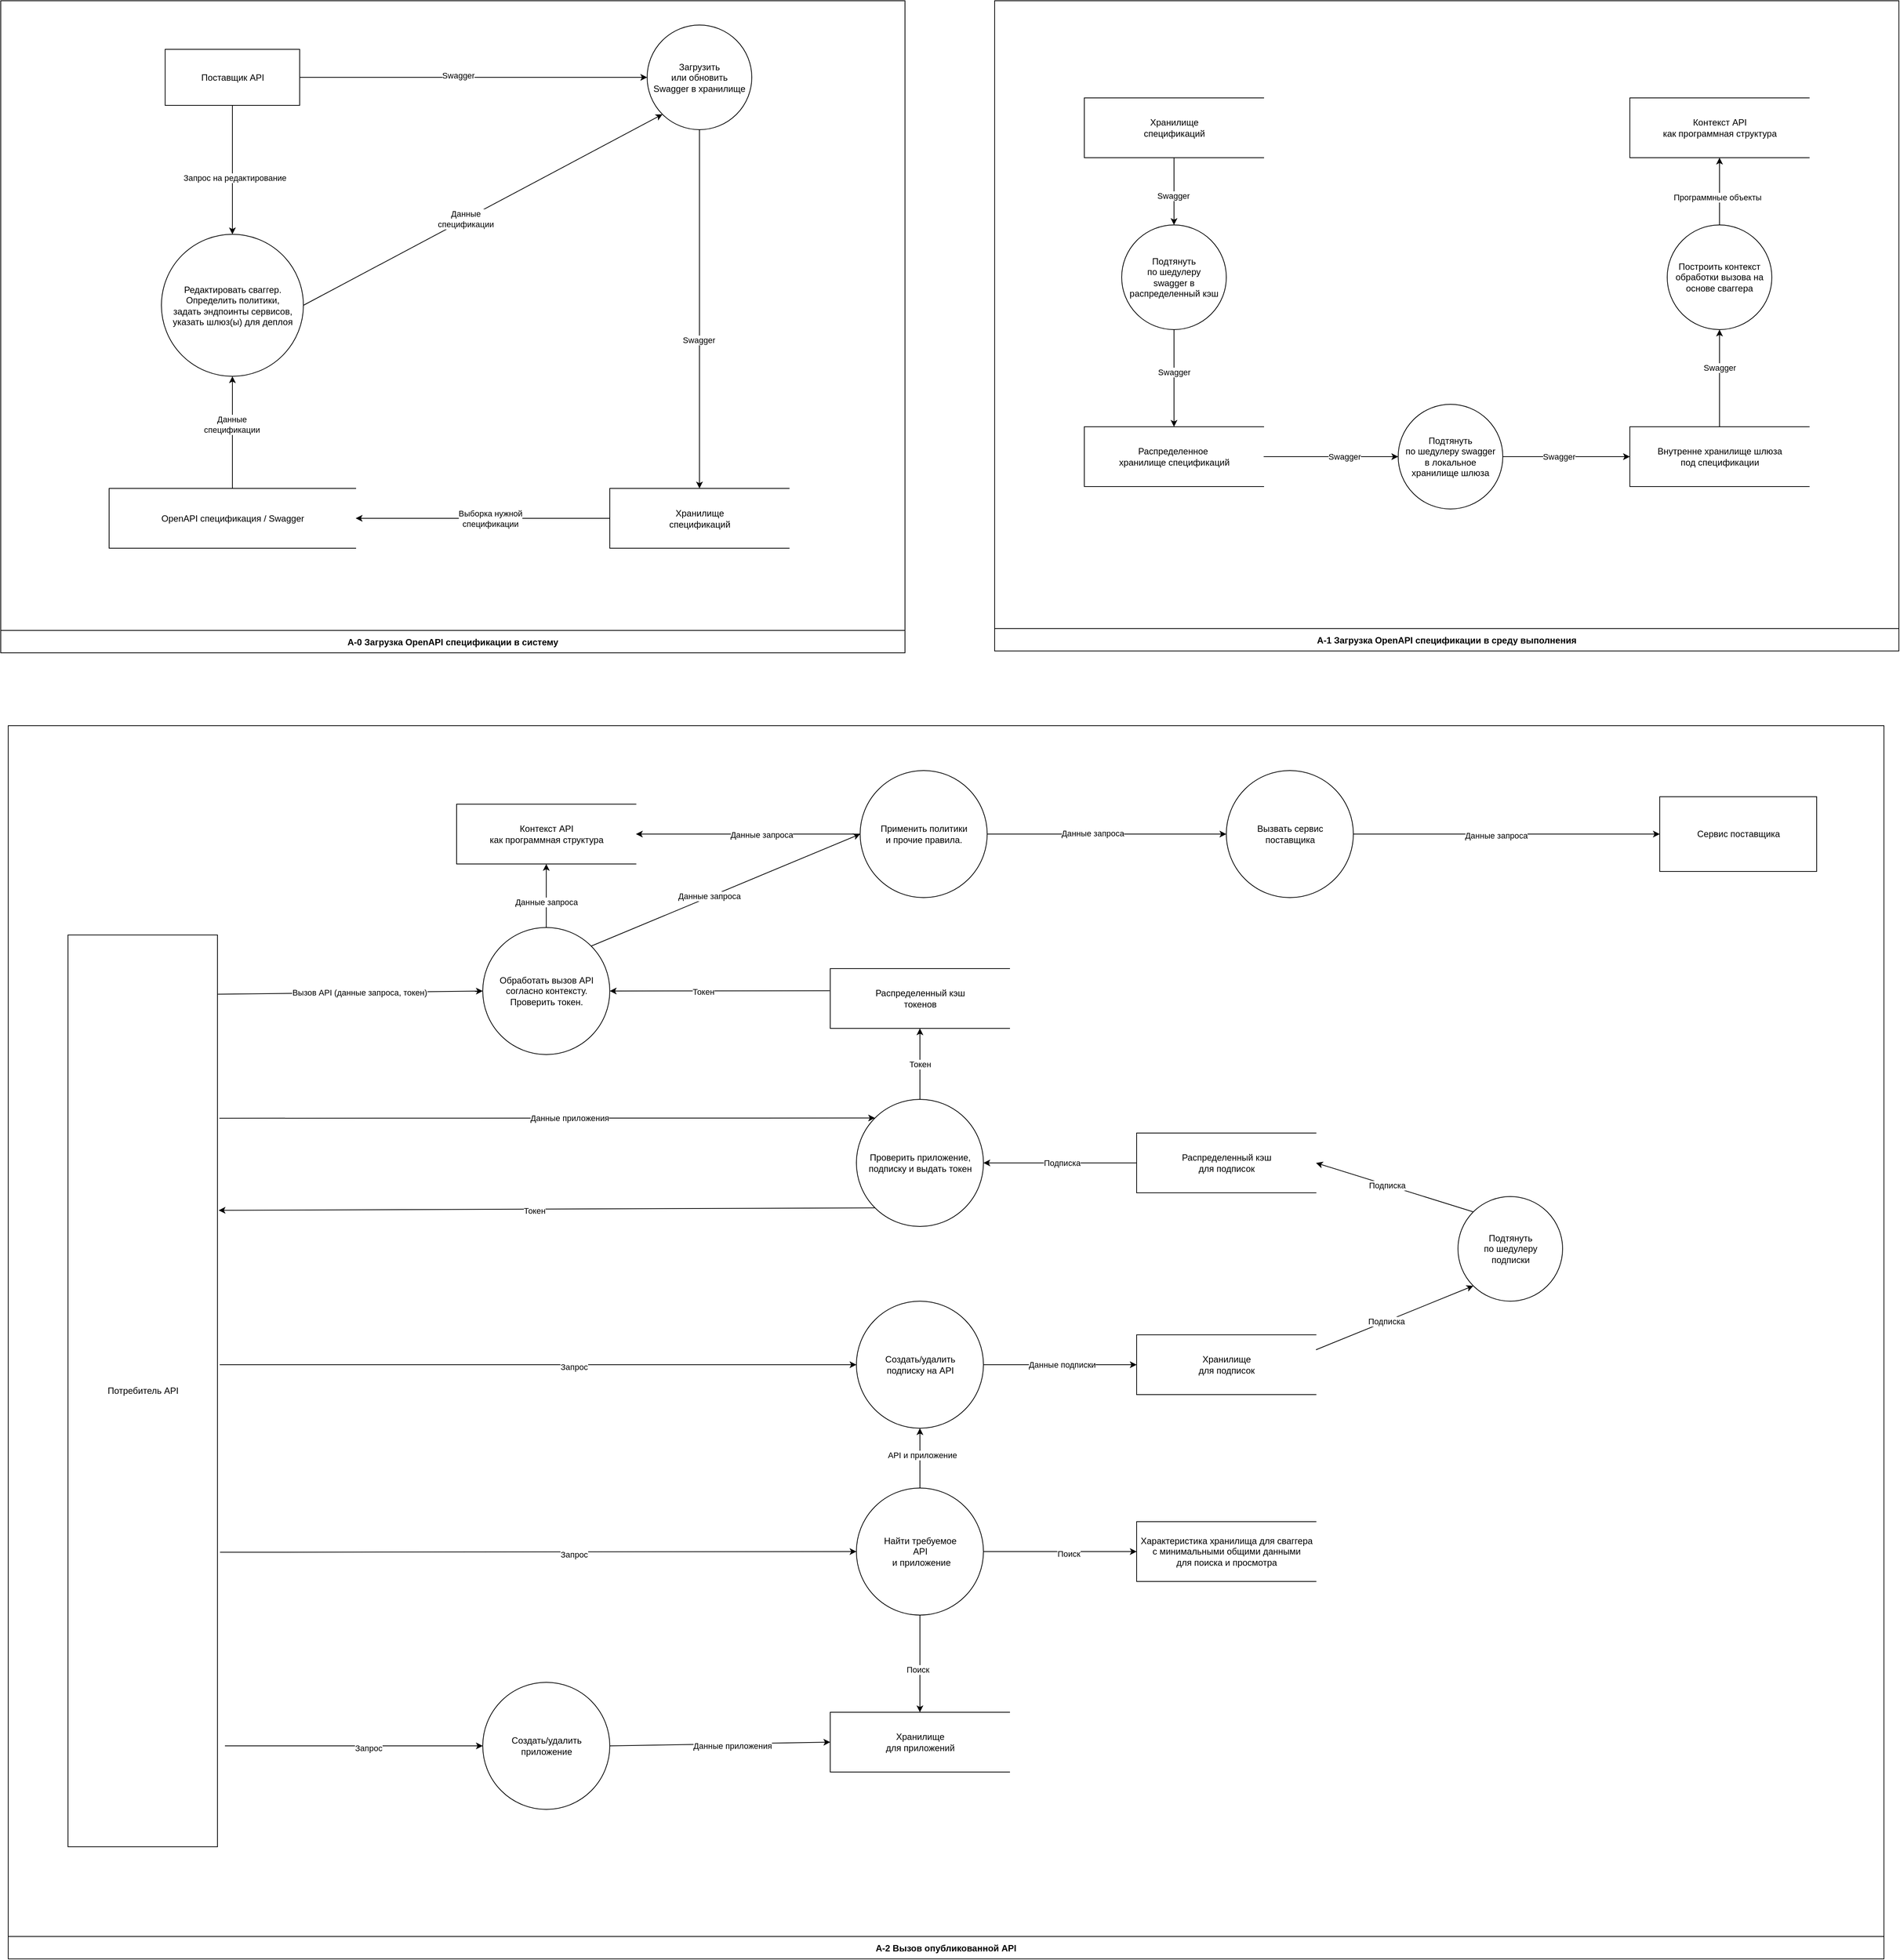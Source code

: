 <mxfile version="14.9.6" type="device"><diagram id="tjQJLWFOnwR3bQUe-4f0" name="Page-1"><mxGraphModel dx="3694" dy="2624" grid="1" gridSize="10" guides="1" tooltips="1" connect="1" arrows="1" fold="1" page="1" pageScale="1" pageWidth="850" pageHeight="1100" math="0" shadow="0"><root><mxCell id="0"/><mxCell id="1" parent="0"/><mxCell id="X3kB9o7a_lDCMmylOkLT-2" value="&lt;div&gt;Загрузить &lt;br&gt;&lt;/div&gt;&lt;div&gt;или обновить &lt;br&gt;&lt;/div&gt;&lt;div&gt;Swagger в хранилище&lt;/div&gt;" style="ellipse;whiteSpace=wrap;html=1;aspect=fixed;" parent="1" vertex="1"><mxGeometry x="95" y="-217.5" width="140" height="140" as="geometry"/></mxCell><mxCell id="X3kB9o7a_lDCMmylOkLT-3" value="Поставщик API" style="html=1;dashed=0;whitespace=wrap;" parent="1" vertex="1"><mxGeometry x="-550" y="-185" width="180" height="75" as="geometry"/></mxCell><mxCell id="X3kB9o7a_lDCMmylOkLT-4" value="&lt;div&gt;Хранилище&lt;/div&gt;&lt;div&gt;спецификаций&lt;br&gt;&lt;/div&gt;" style="html=1;dashed=0;whitespace=wrap;shape=partialRectangle;right=0;" parent="1" vertex="1"><mxGeometry x="45" y="402.5" width="240" height="80" as="geometry"/></mxCell><mxCell id="X3kB9o7a_lDCMmylOkLT-5" value="" style="endArrow=classic;html=1;exitX=1;exitY=0.5;exitDx=0;exitDy=0;entryX=0;entryY=0.5;entryDx=0;entryDy=0;" parent="1" source="X3kB9o7a_lDCMmylOkLT-3" target="X3kB9o7a_lDCMmylOkLT-2" edge="1"><mxGeometry width="50" height="50" relative="1" as="geometry"><mxPoint x="115" y="72.5" as="sourcePoint"/><mxPoint x="165" y="22.5" as="targetPoint"/></mxGeometry></mxCell><mxCell id="X3kB9o7a_lDCMmylOkLT-7" value="Swagger" style="edgeLabel;html=1;align=center;verticalAlign=middle;resizable=0;points=[];" parent="X3kB9o7a_lDCMmylOkLT-5" vertex="1" connectable="0"><mxGeometry x="-0.088" y="3" relative="1" as="geometry"><mxPoint as="offset"/></mxGeometry></mxCell><mxCell id="X3kB9o7a_lDCMmylOkLT-6" value="" style="endArrow=classic;html=1;exitX=0.5;exitY=1;exitDx=0;exitDy=0;entryX=0.5;entryY=0;entryDx=0;entryDy=0;" parent="1" source="X3kB9o7a_lDCMmylOkLT-2" target="X3kB9o7a_lDCMmylOkLT-4" edge="1"><mxGeometry width="50" height="50" relative="1" as="geometry"><mxPoint x="-215" y="137.5" as="sourcePoint"/><mxPoint x="105" y="152.5" as="targetPoint"/></mxGeometry></mxCell><mxCell id="X3kB9o7a_lDCMmylOkLT-8" value="Swagger" style="edgeLabel;html=1;align=center;verticalAlign=middle;resizable=0;points=[];" parent="1" vertex="1" connectable="0"><mxGeometry x="165" y="292.5" as="geometry"><mxPoint x="-1" y="-89" as="offset"/></mxGeometry></mxCell><mxCell id="X3kB9o7a_lDCMmylOkLT-23" value="&lt;div&gt;Редактировать сваггер.&lt;/div&gt;&lt;div&gt;Определить политики, &lt;br&gt;&lt;/div&gt;&lt;div&gt;задать эндпоинты сервисов,&lt;/div&gt;&lt;div&gt;указать шлюз(ы) для деплоя&lt;br&gt; &lt;/div&gt;" style="shape=ellipse;html=1;dashed=0;whitespace=wrap;aspect=fixed;perimeter=ellipsePerimeter;" parent="1" vertex="1"><mxGeometry x="-555" y="62.5" width="190" height="190" as="geometry"/></mxCell><mxCell id="X3kB9o7a_lDCMmylOkLT-25" value="OpenAPI спецификация / Swagger" style="html=1;dashed=0;whitespace=wrap;shape=partialRectangle;right=0;" parent="1" vertex="1"><mxGeometry x="-625" y="402.5" width="330" height="80" as="geometry"/></mxCell><mxCell id="X3kB9o7a_lDCMmylOkLT-28" value="" style="endArrow=classic;html=1;exitX=0;exitY=0.5;exitDx=0;exitDy=0;entryX=1;entryY=0.5;entryDx=0;entryDy=0;" parent="1" source="X3kB9o7a_lDCMmylOkLT-4" target="X3kB9o7a_lDCMmylOkLT-25" edge="1"><mxGeometry width="50" height="50" relative="1" as="geometry"><mxPoint x="-165" y="292.5" as="sourcePoint"/><mxPoint x="-115" y="242.5" as="targetPoint"/></mxGeometry></mxCell><mxCell id="X3kB9o7a_lDCMmylOkLT-37" value="Выборка нужной&lt;br&gt;спецификации" style="edgeLabel;html=1;align=center;verticalAlign=middle;resizable=0;points=[];" parent="X3kB9o7a_lDCMmylOkLT-28" vertex="1" connectable="0"><mxGeometry x="-0.059" relative="1" as="geometry"><mxPoint as="offset"/></mxGeometry></mxCell><mxCell id="X3kB9o7a_lDCMmylOkLT-30" value="" style="endArrow=classic;html=1;exitX=0.5;exitY=0;exitDx=0;exitDy=0;entryX=0.5;entryY=1;entryDx=0;entryDy=0;" parent="1" source="X3kB9o7a_lDCMmylOkLT-25" target="X3kB9o7a_lDCMmylOkLT-23" edge="1"><mxGeometry width="50" height="50" relative="1" as="geometry"><mxPoint x="-377.5" y="432.5" as="sourcePoint"/><mxPoint x="-460" y="262.5" as="targetPoint"/></mxGeometry></mxCell><mxCell id="X3kB9o7a_lDCMmylOkLT-38" value="Данные&lt;br&gt;спецификации" style="edgeLabel;html=1;align=center;verticalAlign=middle;resizable=0;points=[];" parent="X3kB9o7a_lDCMmylOkLT-30" vertex="1" connectable="0"><mxGeometry x="0.147" y="1" relative="1" as="geometry"><mxPoint as="offset"/></mxGeometry></mxCell><mxCell id="X3kB9o7a_lDCMmylOkLT-34" value="" style="endArrow=classic;html=1;exitX=1;exitY=0.5;exitDx=0;exitDy=0;entryX=0;entryY=1;entryDx=0;entryDy=0;" parent="1" source="X3kB9o7a_lDCMmylOkLT-23" target="X3kB9o7a_lDCMmylOkLT-2" edge="1"><mxGeometry width="50" height="50" relative="1" as="geometry"><mxPoint x="-454.998" y="127.038" as="sourcePoint"/><mxPoint x="116" y="11.5" as="targetPoint"/></mxGeometry></mxCell><mxCell id="X3kB9o7a_lDCMmylOkLT-39" value="Данные&lt;br&gt;спецификации" style="edgeLabel;html=1;align=center;verticalAlign=middle;resizable=0;points=[];" parent="X3kB9o7a_lDCMmylOkLT-34" vertex="1" connectable="0"><mxGeometry x="-0.097" relative="1" as="geometry"><mxPoint as="offset"/></mxGeometry></mxCell><mxCell id="X3kB9o7a_lDCMmylOkLT-36" value="" style="endArrow=classic;html=1;exitX=0.5;exitY=1;exitDx=0;exitDy=0;entryX=0.5;entryY=0;entryDx=0;entryDy=0;" parent="1" source="X3kB9o7a_lDCMmylOkLT-3" target="X3kB9o7a_lDCMmylOkLT-23" edge="1"><mxGeometry width="50" height="50" relative="1" as="geometry"><mxPoint x="-105" y="92.5" as="sourcePoint"/><mxPoint x="-535" y="12.5" as="targetPoint"/></mxGeometry></mxCell><mxCell id="X3kB9o7a_lDCMmylOkLT-40" value="Запрос на редактирование" style="edgeLabel;html=1;align=center;verticalAlign=middle;resizable=0;points=[];" parent="X3kB9o7a_lDCMmylOkLT-36" vertex="1" connectable="0"><mxGeometry x="0.124" y="3" relative="1" as="geometry"><mxPoint as="offset"/></mxGeometry></mxCell><mxCell id="xsQGd5Oz4JYVDIqzzUnl-1" value="A-0 Загрузка OpenAPI спецификации в систему" style="swimlane;startSize=30;direction=west;" vertex="1" parent="1"><mxGeometry x="-770" y="-250" width="1210" height="872.5" as="geometry"/></mxCell><mxCell id="xsQGd5Oz4JYVDIqzzUnl-5" value="A-1 Загрузка OpenAPI спецификации в среду выполнения" style="swimlane;startSize=30;direction=west;" vertex="1" parent="1"><mxGeometry x="560" y="-250" width="1210" height="870" as="geometry"/></mxCell><mxCell id="xsQGd5Oz4JYVDIqzzUnl-6" value="&lt;div&gt;&lt;div&gt;Хранилище&lt;/div&gt;&lt;div&gt;спецификаций&lt;/div&gt;&lt;/div&gt;" style="html=1;dashed=0;whitespace=wrap;shape=partialRectangle;right=0;" vertex="1" parent="xsQGd5Oz4JYVDIqzzUnl-5"><mxGeometry x="120" y="130" width="240" height="80" as="geometry"/></mxCell><mxCell id="X3kB9o7a_lDCMmylOkLT-11" value="&lt;div&gt;Подтянуть&lt;/div&gt;&lt;div&gt;по шедулеру&lt;/div&gt;&lt;div&gt;swagger в распределенный кэш&lt;br&gt;&lt;/div&gt;" style="ellipse;whiteSpace=wrap;html=1;aspect=fixed;" parent="xsQGd5Oz4JYVDIqzzUnl-5" vertex="1"><mxGeometry x="170" y="300" width="140" height="140" as="geometry"/></mxCell><mxCell id="X3kB9o7a_lDCMmylOkLT-12" value="&lt;div&gt;Распределенное&amp;nbsp;&lt;/div&gt;&lt;div&gt;хранилище спецификаций&lt;/div&gt;" style="html=1;dashed=0;whitespace=wrap;shape=partialRectangle;right=0;" parent="xsQGd5Oz4JYVDIqzzUnl-5" vertex="1"><mxGeometry x="120" y="570" width="240" height="80" as="geometry"/></mxCell><mxCell id="X3kB9o7a_lDCMmylOkLT-13" value="&lt;div&gt;Подтянуть &lt;br&gt;&lt;/div&gt;&lt;div&gt;по шедулеру swagger &lt;/div&gt;&lt;div&gt;в локальное &lt;br&gt;&lt;/div&gt;&lt;div&gt;хранилище шлюза&lt;br&gt;&lt;/div&gt;" style="ellipse;whiteSpace=wrap;html=1;aspect=fixed;" parent="xsQGd5Oz4JYVDIqzzUnl-5" vertex="1"><mxGeometry x="540" y="540" width="140" height="140" as="geometry"/></mxCell><mxCell id="X3kB9o7a_lDCMmylOkLT-14" value="" style="endArrow=classic;html=1;entryX=0.5;entryY=0;entryDx=0;entryDy=0;exitX=0.5;exitY=1;exitDx=0;exitDy=0;" parent="xsQGd5Oz4JYVDIqzzUnl-5" source="xsQGd5Oz4JYVDIqzzUnl-6" target="X3kB9o7a_lDCMmylOkLT-11" edge="1"><mxGeometry width="50" height="50" relative="1" as="geometry"><mxPoint x="240" y="220" as="sourcePoint"/><mxPoint x="250" y="380" as="targetPoint"/></mxGeometry></mxCell><mxCell id="X3kB9o7a_lDCMmylOkLT-19" value="Swagger" style="edgeLabel;html=1;align=center;verticalAlign=middle;resizable=0;points=[];" parent="X3kB9o7a_lDCMmylOkLT-14" vertex="1" connectable="0"><mxGeometry x="0.128" y="-1" relative="1" as="geometry"><mxPoint as="offset"/></mxGeometry></mxCell><mxCell id="X3kB9o7a_lDCMmylOkLT-15" value="" style="endArrow=classic;html=1;exitX=0.5;exitY=1;exitDx=0;exitDy=0;entryX=0.5;entryY=0;entryDx=0;entryDy=0;" parent="xsQGd5Oz4JYVDIqzzUnl-5" source="X3kB9o7a_lDCMmylOkLT-11" target="X3kB9o7a_lDCMmylOkLT-12" edge="1"><mxGeometry width="50" height="50" relative="1" as="geometry"><mxPoint x="238.82" y="470.0" as="sourcePoint"/><mxPoint x="238.82" y="600" as="targetPoint"/></mxGeometry></mxCell><mxCell id="X3kB9o7a_lDCMmylOkLT-20" value="Swagger" style="edgeLabel;html=1;align=center;verticalAlign=middle;resizable=0;points=[];" parent="X3kB9o7a_lDCMmylOkLT-15" vertex="1" connectable="0"><mxGeometry x="-0.132" relative="1" as="geometry"><mxPoint as="offset"/></mxGeometry></mxCell><mxCell id="X3kB9o7a_lDCMmylOkLT-16" value="&lt;div&gt;Внутренне хранилище шлюза&lt;/div&gt;&lt;div&gt;под спецификации&lt;/div&gt;" style="html=1;dashed=0;whitespace=wrap;shape=partialRectangle;right=0;" parent="xsQGd5Oz4JYVDIqzzUnl-5" vertex="1"><mxGeometry x="850" y="570" width="240" height="80" as="geometry"/></mxCell><mxCell id="X3kB9o7a_lDCMmylOkLT-17" value="" style="endArrow=classic;html=1;exitX=1;exitY=0.5;exitDx=0;exitDy=0;entryX=0;entryY=0.5;entryDx=0;entryDy=0;" parent="xsQGd5Oz4JYVDIqzzUnl-5" source="X3kB9o7a_lDCMmylOkLT-12" target="X3kB9o7a_lDCMmylOkLT-13" edge="1"><mxGeometry width="50" height="50" relative="1" as="geometry"><mxPoint x="238.82" y="660" as="sourcePoint"/><mxPoint x="260" y="750" as="targetPoint"/></mxGeometry></mxCell><mxCell id="X3kB9o7a_lDCMmylOkLT-21" value="Swagger" style="edgeLabel;html=1;align=center;verticalAlign=middle;resizable=0;points=[];" parent="X3kB9o7a_lDCMmylOkLT-17" vertex="1" connectable="0"><mxGeometry x="0.202" relative="1" as="geometry"><mxPoint as="offset"/></mxGeometry></mxCell><mxCell id="X3kB9o7a_lDCMmylOkLT-18" value="" style="endArrow=classic;html=1;exitX=1;exitY=0.5;exitDx=0;exitDy=0;entryX=0;entryY=0.5;entryDx=0;entryDy=0;" parent="xsQGd5Oz4JYVDIqzzUnl-5" source="X3kB9o7a_lDCMmylOkLT-13" target="X3kB9o7a_lDCMmylOkLT-16" edge="1"><mxGeometry width="50" height="50" relative="1" as="geometry"><mxPoint x="290" y="940" as="sourcePoint"/><mxPoint x="600" y="650" as="targetPoint"/></mxGeometry></mxCell><mxCell id="X3kB9o7a_lDCMmylOkLT-22" value="Swagger" style="edgeLabel;html=1;align=center;verticalAlign=middle;resizable=0;points=[];" parent="X3kB9o7a_lDCMmylOkLT-18" vertex="1" connectable="0"><mxGeometry x="-0.215" y="2" relative="1" as="geometry"><mxPoint x="8" y="2" as="offset"/></mxGeometry></mxCell><mxCell id="X3kB9o7a_lDCMmylOkLT-47" value="&lt;div&gt;Контекст API &lt;br&gt;&lt;/div&gt;&lt;div&gt;как программная структура&lt;/div&gt;" style="html=1;dashed=0;whitespace=wrap;shape=partialRectangle;right=0;" parent="xsQGd5Oz4JYVDIqzzUnl-5" vertex="1"><mxGeometry x="850" y="130" width="240" height="80" as="geometry"/></mxCell><mxCell id="X3kB9o7a_lDCMmylOkLT-46" value="Построить контекст обработки вызова на основе сваггера" style="ellipse;whiteSpace=wrap;html=1;aspect=fixed;" parent="xsQGd5Oz4JYVDIqzzUnl-5" vertex="1"><mxGeometry x="900" y="300" width="140" height="140" as="geometry"/></mxCell><mxCell id="X3kB9o7a_lDCMmylOkLT-50" value="" style="endArrow=classic;html=1;entryX=0.5;entryY=1;entryDx=0;entryDy=0;exitX=0.5;exitY=0;exitDx=0;exitDy=0;" parent="xsQGd5Oz4JYVDIqzzUnl-5" source="X3kB9o7a_lDCMmylOkLT-46" target="X3kB9o7a_lDCMmylOkLT-47" edge="1"><mxGeometry width="50" height="50" relative="1" as="geometry"><mxPoint x="290" y="1330" as="sourcePoint"/><mxPoint x="340" y="1280" as="targetPoint"/></mxGeometry></mxCell><mxCell id="X3kB9o7a_lDCMmylOkLT-52" value="Программные объекты" style="edgeLabel;html=1;align=center;verticalAlign=middle;resizable=0;points=[];" parent="X3kB9o7a_lDCMmylOkLT-50" vertex="1" connectable="0"><mxGeometry x="-0.178" y="3" relative="1" as="geometry"><mxPoint as="offset"/></mxGeometry></mxCell><mxCell id="X3kB9o7a_lDCMmylOkLT-49" value="" style="endArrow=classic;html=1;exitX=0.5;exitY=0;exitDx=0;exitDy=0;entryX=0.5;entryY=1;entryDx=0;entryDy=0;" parent="xsQGd5Oz4JYVDIqzzUnl-5" source="X3kB9o7a_lDCMmylOkLT-16" edge="1" target="X3kB9o7a_lDCMmylOkLT-46"><mxGeometry width="50" height="50" relative="1" as="geometry"><mxPoint x="700" y="1410" as="sourcePoint"/><mxPoint x="240" y="1110" as="targetPoint"/></mxGeometry></mxCell><mxCell id="X3kB9o7a_lDCMmylOkLT-51" value="Swagger" style="edgeLabel;html=1;align=center;verticalAlign=middle;resizable=0;points=[];" parent="X3kB9o7a_lDCMmylOkLT-49" vertex="1" connectable="0"><mxGeometry x="0.224" relative="1" as="geometry"><mxPoint as="offset"/></mxGeometry></mxCell><mxCell id="xsQGd5Oz4JYVDIqzzUnl-8" value="A-2 Вызов опубликованной API" style="swimlane;startSize=30;direction=west;" vertex="1" parent="1"><mxGeometry x="-760" y="720" width="2510" height="1650" as="geometry"/></mxCell><mxCell id="X3kB9o7a_lDCMmylOkLT-9" value="Потребитель API" style="html=1;dashed=0;whitespace=wrap;" parent="xsQGd5Oz4JYVDIqzzUnl-8" vertex="1"><mxGeometry x="80" y="280" width="200" height="1220" as="geometry"/></mxCell><mxCell id="X3kB9o7a_lDCMmylOkLT-41" value="&lt;div&gt;Обработать вызов API&lt;/div&gt;согласно контексту.&lt;div&gt;Проверить токен.&lt;/div&gt;" style="shape=ellipse;html=1;dashed=0;whitespace=wrap;aspect=fixed;perimeter=ellipsePerimeter;" parent="xsQGd5Oz4JYVDIqzzUnl-8" vertex="1"><mxGeometry x="635" y="270" width="170" height="170" as="geometry"/></mxCell><mxCell id="X3kB9o7a_lDCMmylOkLT-42" value="" style="endArrow=classic;html=1;exitX=1.003;exitY=0.065;exitDx=0;exitDy=0;entryX=0;entryY=0.5;entryDx=0;entryDy=0;exitPerimeter=0;" parent="xsQGd5Oz4JYVDIqzzUnl-8" source="X3kB9o7a_lDCMmylOkLT-9" target="X3kB9o7a_lDCMmylOkLT-41" edge="1"><mxGeometry width="50" height="50" relative="1" as="geometry"><mxPoint x="550" y="300" as="sourcePoint"/><mxPoint x="600" y="250" as="targetPoint"/></mxGeometry></mxCell><mxCell id="X3kB9o7a_lDCMmylOkLT-44" value="Вызов API (данные запроса, токен)" style="edgeLabel;html=1;align=center;verticalAlign=middle;resizable=0;points=[];" parent="X3kB9o7a_lDCMmylOkLT-42" vertex="1" connectable="0"><mxGeometry x="0.068" y="4" relative="1" as="geometry"><mxPoint y="4" as="offset"/></mxGeometry></mxCell><mxCell id="X3kB9o7a_lDCMmylOkLT-43" value="" style="endArrow=classic;html=1;exitX=0.5;exitY=0;exitDx=0;exitDy=0;entryX=0.5;entryY=1;entryDx=0;entryDy=0;" parent="xsQGd5Oz4JYVDIqzzUnl-8" source="X3kB9o7a_lDCMmylOkLT-41" target="xsQGd5Oz4JYVDIqzzUnl-7" edge="1"><mxGeometry width="50" height="50" relative="1" as="geometry"><mxPoint x="570.0" y="100" as="sourcePoint"/><mxPoint x="720" y="160" as="targetPoint"/></mxGeometry></mxCell><mxCell id="X3kB9o7a_lDCMmylOkLT-53" value="Данные запроса" style="edgeLabel;html=1;align=center;verticalAlign=middle;resizable=0;points=[];" parent="X3kB9o7a_lDCMmylOkLT-43" vertex="1" connectable="0"><mxGeometry x="-0.2" relative="1" as="geometry"><mxPoint as="offset"/></mxGeometry></mxCell><mxCell id="X3kB9o7a_lDCMmylOkLT-54" value="&lt;div&gt;Создать/удалить&lt;/div&gt;&lt;div&gt;подписку на API&lt;br&gt;&lt;/div&gt;" style="shape=ellipse;html=1;dashed=0;whitespace=wrap;aspect=fixed;perimeter=ellipsePerimeter;" parent="xsQGd5Oz4JYVDIqzzUnl-8" vertex="1"><mxGeometry x="1135" y="770" width="170" height="170" as="geometry"/></mxCell><mxCell id="X3kB9o7a_lDCMmylOkLT-57" value="" style="endArrow=classic;html=1;entryX=0;entryY=0.5;entryDx=0;entryDy=0;" parent="xsQGd5Oz4JYVDIqzzUnl-8" target="X3kB9o7a_lDCMmylOkLT-54" edge="1"><mxGeometry width="50" height="50" relative="1" as="geometry"><mxPoint x="283" y="855" as="sourcePoint"/><mxPoint x="1190" y="450" as="targetPoint"/></mxGeometry></mxCell><mxCell id="X3kB9o7a_lDCMmylOkLT-58" value="Запрос" style="edgeLabel;html=1;align=center;verticalAlign=middle;resizable=0;points=[];" parent="X3kB9o7a_lDCMmylOkLT-57" vertex="1" connectable="0"><mxGeometry x="0.112" y="-3" relative="1" as="geometry"><mxPoint as="offset"/></mxGeometry></mxCell><mxCell id="X3kB9o7a_lDCMmylOkLT-60" value="&lt;div&gt;Хранилище&lt;/div&gt;&lt;div&gt;для подписок&lt;br&gt;&lt;/div&gt;" style="html=1;dashed=0;whitespace=wrap;shape=partialRectangle;right=0;" parent="xsQGd5Oz4JYVDIqzzUnl-8" vertex="1"><mxGeometry x="1510" y="815" width="240" height="80" as="geometry"/></mxCell><mxCell id="X3kB9o7a_lDCMmylOkLT-61" value="&lt;div&gt;Хранилище&lt;/div&gt;&lt;div&gt;для приложений&lt;br&gt;&lt;/div&gt;" style="html=1;dashed=0;whitespace=wrap;shape=partialRectangle;right=0;" parent="xsQGd5Oz4JYVDIqzzUnl-8" vertex="1"><mxGeometry x="1100" y="1320" width="240" height="80" as="geometry"/></mxCell><mxCell id="X3kB9o7a_lDCMmylOkLT-62" value="&lt;div&gt;Создать/удалить&lt;/div&gt;&lt;div&gt;приложение&lt;br&gt;&lt;/div&gt;" style="shape=ellipse;html=1;dashed=0;whitespace=wrap;aspect=fixed;perimeter=ellipsePerimeter;" parent="xsQGd5Oz4JYVDIqzzUnl-8" vertex="1"><mxGeometry x="635" y="1280" width="170" height="170" as="geometry"/></mxCell><mxCell id="X3kB9o7a_lDCMmylOkLT-63" value="" style="endArrow=classic;html=1;entryX=0;entryY=0.5;entryDx=0;entryDy=0;" parent="xsQGd5Oz4JYVDIqzzUnl-8" target="X3kB9o7a_lDCMmylOkLT-62" edge="1"><mxGeometry width="50" height="50" relative="1" as="geometry"><mxPoint x="290" y="1365" as="sourcePoint"/><mxPoint x="620.0" y="1350" as="targetPoint"/></mxGeometry></mxCell><mxCell id="X3kB9o7a_lDCMmylOkLT-64" value="Запрос" style="edgeLabel;html=1;align=center;verticalAlign=middle;resizable=0;points=[];" parent="X3kB9o7a_lDCMmylOkLT-63" vertex="1" connectable="0"><mxGeometry x="0.112" y="-3" relative="1" as="geometry"><mxPoint as="offset"/></mxGeometry></mxCell><mxCell id="X3kB9o7a_lDCMmylOkLT-65" value="&lt;div&gt;Проверить приложение,&lt;/div&gt;&lt;div&gt;подписку и выдать токен&lt;br&gt;&lt;/div&gt;" style="shape=ellipse;html=1;dashed=0;whitespace=wrap;aspect=fixed;perimeter=ellipsePerimeter;" parent="xsQGd5Oz4JYVDIqzzUnl-8" vertex="1"><mxGeometry x="1135" y="500" width="170" height="170" as="geometry"/></mxCell><mxCell id="X3kB9o7a_lDCMmylOkLT-68" value="" style="endArrow=classic;html=1;exitX=1.013;exitY=0.201;exitDx=0;exitDy=0;exitPerimeter=0;entryX=0;entryY=0;entryDx=0;entryDy=0;" parent="xsQGd5Oz4JYVDIqzzUnl-8" source="X3kB9o7a_lDCMmylOkLT-9" target="X3kB9o7a_lDCMmylOkLT-65" edge="1"><mxGeometry width="50" height="50" relative="1" as="geometry"><mxPoint x="280" y="585.2" as="sourcePoint"/><mxPoint x="620" y="600" as="targetPoint"/></mxGeometry></mxCell><mxCell id="X3kB9o7a_lDCMmylOkLT-69" value="Данные приложения" style="edgeLabel;html=1;align=center;verticalAlign=middle;resizable=0;points=[];" parent="X3kB9o7a_lDCMmylOkLT-68" vertex="1" connectable="0"><mxGeometry x="0.068" y="4" relative="1" as="geometry"><mxPoint y="4" as="offset"/></mxGeometry></mxCell><mxCell id="X3kB9o7a_lDCMmylOkLT-71" value="&lt;div&gt;Найти требуемое&lt;/div&gt;&lt;div&gt;API&lt;br&gt;&lt;/div&gt;&amp;nbsp;и приложение" style="shape=ellipse;html=1;dashed=0;whitespace=wrap;aspect=fixed;perimeter=ellipsePerimeter;" parent="xsQGd5Oz4JYVDIqzzUnl-8" vertex="1"><mxGeometry x="1135" y="1020" width="170" height="170" as="geometry"/></mxCell><mxCell id="X3kB9o7a_lDCMmylOkLT-72" value="" style="endArrow=classic;html=1;entryX=0;entryY=0.5;entryDx=0;entryDy=0;exitX=1.017;exitY=0.481;exitDx=0;exitDy=0;exitPerimeter=0;" parent="xsQGd5Oz4JYVDIqzzUnl-8" target="X3kB9o7a_lDCMmylOkLT-71" edge="1"><mxGeometry width="50" height="50" relative="1" as="geometry"><mxPoint x="283.4" y="1105.91" as="sourcePoint"/><mxPoint x="635" y="1104.09" as="targetPoint"/></mxGeometry></mxCell><mxCell id="X3kB9o7a_lDCMmylOkLT-73" value="Запрос" style="edgeLabel;html=1;align=center;verticalAlign=middle;resizable=0;points=[];" parent="X3kB9o7a_lDCMmylOkLT-72" vertex="1" connectable="0"><mxGeometry x="0.112" y="-3" relative="1" as="geometry"><mxPoint as="offset"/></mxGeometry></mxCell><mxCell id="X3kB9o7a_lDCMmylOkLT-74" value="&lt;div&gt;Характеристика хранилища для сваггера&lt;/div&gt;&lt;div&gt;с минимальными общими данными&lt;/div&gt;&lt;div&gt;для поиска и просмотра&lt;br&gt;&lt;/div&gt;" style="html=1;dashed=0;whitespace=wrap;shape=partialRectangle;right=0;" parent="xsQGd5Oz4JYVDIqzzUnl-8" vertex="1"><mxGeometry x="1510" y="1065" width="240" height="80" as="geometry"/></mxCell><mxCell id="X3kB9o7a_lDCMmylOkLT-75" value="&lt;div&gt;Распределенный кэш &lt;br&gt;&lt;/div&gt;&lt;div&gt;токенов&lt;br&gt;&lt;/div&gt;" style="html=1;dashed=0;whitespace=wrap;shape=partialRectangle;right=0;" parent="xsQGd5Oz4JYVDIqzzUnl-8" vertex="1"><mxGeometry x="1100" y="325" width="240" height="80" as="geometry"/></mxCell><mxCell id="X3kB9o7a_lDCMmylOkLT-76" value="" style="endArrow=classic;html=1;entryX=0;entryY=0.5;entryDx=0;entryDy=0;exitX=1;exitY=0.5;exitDx=0;exitDy=0;" parent="xsQGd5Oz4JYVDIqzzUnl-8" source="X3kB9o7a_lDCMmylOkLT-62" target="X3kB9o7a_lDCMmylOkLT-61" edge="1"><mxGeometry width="50" height="50" relative="1" as="geometry"><mxPoint x="630" y="1450" as="sourcePoint"/><mxPoint x="975" y="1450" as="targetPoint"/></mxGeometry></mxCell><mxCell id="X3kB9o7a_lDCMmylOkLT-77" value="Данные приложения" style="edgeLabel;html=1;align=center;verticalAlign=middle;resizable=0;points=[];" parent="X3kB9o7a_lDCMmylOkLT-76" vertex="1" connectable="0"><mxGeometry x="0.112" y="-3" relative="1" as="geometry"><mxPoint as="offset"/></mxGeometry></mxCell><mxCell id="X3kB9o7a_lDCMmylOkLT-79" value="" style="endArrow=classic;html=1;entryX=0;entryY=0.5;entryDx=0;entryDy=0;exitX=1;exitY=0.5;exitDx=0;exitDy=0;" parent="xsQGd5Oz4JYVDIqzzUnl-8" source="X3kB9o7a_lDCMmylOkLT-71" target="X3kB9o7a_lDCMmylOkLT-74" edge="1"><mxGeometry width="50" height="50" relative="1" as="geometry"><mxPoint x="805.0" y="1115" as="sourcePoint"/><mxPoint x="1100" y="1110" as="targetPoint"/></mxGeometry></mxCell><mxCell id="X3kB9o7a_lDCMmylOkLT-80" value="Поиск" style="edgeLabel;html=1;align=center;verticalAlign=middle;resizable=0;points=[];" parent="X3kB9o7a_lDCMmylOkLT-79" vertex="1" connectable="0"><mxGeometry x="0.112" y="-3" relative="1" as="geometry"><mxPoint as="offset"/></mxGeometry></mxCell><mxCell id="X3kB9o7a_lDCMmylOkLT-81" value="" style="endArrow=classic;html=1;entryX=0;entryY=0.5;entryDx=0;entryDy=0;exitX=1;exitY=0.5;exitDx=0;exitDy=0;" parent="xsQGd5Oz4JYVDIqzzUnl-8" source="X3kB9o7a_lDCMmylOkLT-54" target="X3kB9o7a_lDCMmylOkLT-60" edge="1"><mxGeometry width="50" height="50" relative="1" as="geometry"><mxPoint x="1533.4" y="881.82" as="sourcePoint"/><mxPoint x="1885.0" y="880" as="targetPoint"/></mxGeometry></mxCell><mxCell id="X3kB9o7a_lDCMmylOkLT-82" value="Данные подписки" style="edgeLabel;html=1;align=center;verticalAlign=middle;resizable=0;points=[];" parent="X3kB9o7a_lDCMmylOkLT-81" vertex="1" connectable="0"><mxGeometry x="0.112" y="-3" relative="1" as="geometry"><mxPoint x="-9" y="-3" as="offset"/></mxGeometry></mxCell><mxCell id="X3kB9o7a_lDCMmylOkLT-83" value="" style="endArrow=classic;html=1;entryX=0.5;entryY=1;entryDx=0;entryDy=0;exitX=0.5;exitY=0;exitDx=0;exitDy=0;" parent="xsQGd5Oz4JYVDIqzzUnl-8" source="X3kB9o7a_lDCMmylOkLT-71" target="X3kB9o7a_lDCMmylOkLT-54" edge="1"><mxGeometry width="50" height="50" relative="1" as="geometry"><mxPoint x="770.0" y="1065" as="sourcePoint"/><mxPoint x="1065" y="1060" as="targetPoint"/></mxGeometry></mxCell><mxCell id="X3kB9o7a_lDCMmylOkLT-84" value="API и приложение" style="edgeLabel;html=1;align=center;verticalAlign=middle;resizable=0;points=[];" parent="X3kB9o7a_lDCMmylOkLT-83" vertex="1" connectable="0"><mxGeometry x="0.112" y="-3" relative="1" as="geometry"><mxPoint as="offset"/></mxGeometry></mxCell><mxCell id="X3kB9o7a_lDCMmylOkLT-91" value="" style="endArrow=classic;html=1;entryX=0.5;entryY=0;entryDx=0;entryDy=0;exitX=0.5;exitY=1;exitDx=0;exitDy=0;" parent="xsQGd5Oz4JYVDIqzzUnl-8" source="X3kB9o7a_lDCMmylOkLT-71" target="X3kB9o7a_lDCMmylOkLT-61" edge="1"><mxGeometry width="50" height="50" relative="1" as="geometry"><mxPoint x="815" y="1115" as="sourcePoint"/><mxPoint x="1110" y="1110" as="targetPoint"/></mxGeometry></mxCell><mxCell id="X3kB9o7a_lDCMmylOkLT-92" value="Поиск" style="edgeLabel;html=1;align=center;verticalAlign=middle;resizable=0;points=[];" parent="X3kB9o7a_lDCMmylOkLT-91" vertex="1" connectable="0"><mxGeometry x="0.112" y="-3" relative="1" as="geometry"><mxPoint as="offset"/></mxGeometry></mxCell><mxCell id="ouBnx63BSA7b7tH1MdVR-3" value="Распределенный кэш&lt;br&gt;&lt;div&gt;для подписок&lt;br&gt;&lt;/div&gt;" style="html=1;dashed=0;whitespace=wrap;shape=partialRectangle;right=0;" parent="xsQGd5Oz4JYVDIqzzUnl-8" vertex="1"><mxGeometry x="1510" y="545" width="240" height="80" as="geometry"/></mxCell><mxCell id="ouBnx63BSA7b7tH1MdVR-4" value="&lt;div&gt;Подтянуть &lt;br&gt;&lt;/div&gt;&lt;div&gt;по шедулеру&lt;/div&gt;&lt;div&gt;подписки&lt;br&gt;&lt;/div&gt;" style="shape=ellipse;html=1;dashed=0;whitespace=wrap;aspect=fixed;perimeter=ellipsePerimeter;" parent="xsQGd5Oz4JYVDIqzzUnl-8" vertex="1"><mxGeometry x="1940" y="630" width="140" height="140" as="geometry"/></mxCell><mxCell id="ouBnx63BSA7b7tH1MdVR-5" value="" style="endArrow=classic;html=1;exitX=1;exitY=0.25;exitDx=0;exitDy=0;entryX=0;entryY=1;entryDx=0;entryDy=0;" parent="xsQGd5Oz4JYVDIqzzUnl-8" source="X3kB9o7a_lDCMmylOkLT-60" target="ouBnx63BSA7b7tH1MdVR-4" edge="1"><mxGeometry width="50" height="50" relative="1" as="geometry"><mxPoint x="1490" y="750" as="sourcePoint"/><mxPoint x="1540" y="700" as="targetPoint"/></mxGeometry></mxCell><mxCell id="ouBnx63BSA7b7tH1MdVR-8" value="Подписка" style="edgeLabel;html=1;align=center;verticalAlign=middle;resizable=0;points=[];" parent="ouBnx63BSA7b7tH1MdVR-5" vertex="1" connectable="0"><mxGeometry x="-0.111" relative="1" as="geometry"><mxPoint as="offset"/></mxGeometry></mxCell><mxCell id="ouBnx63BSA7b7tH1MdVR-6" value="" style="endArrow=classic;html=1;entryX=1;entryY=0.5;entryDx=0;entryDy=0;exitX=0;exitY=0;exitDx=0;exitDy=0;" parent="xsQGd5Oz4JYVDIqzzUnl-8" source="ouBnx63BSA7b7tH1MdVR-4" target="ouBnx63BSA7b7tH1MdVR-3" edge="1"><mxGeometry width="50" height="50" relative="1" as="geometry"><mxPoint x="1490" y="750" as="sourcePoint"/><mxPoint x="1540" y="700" as="targetPoint"/></mxGeometry></mxCell><mxCell id="ouBnx63BSA7b7tH1MdVR-9" value="Подписка" style="edgeLabel;html=1;align=center;verticalAlign=middle;resizable=0;points=[];" parent="ouBnx63BSA7b7tH1MdVR-6" vertex="1" connectable="0"><mxGeometry x="0.098" relative="1" as="geometry"><mxPoint as="offset"/></mxGeometry></mxCell><mxCell id="ouBnx63BSA7b7tH1MdVR-7" value="" style="endArrow=classic;html=1;exitX=0;exitY=0.5;exitDx=0;exitDy=0;entryX=1;entryY=0.5;entryDx=0;entryDy=0;" parent="xsQGd5Oz4JYVDIqzzUnl-8" source="ouBnx63BSA7b7tH1MdVR-3" target="X3kB9o7a_lDCMmylOkLT-65" edge="1"><mxGeometry width="50" height="50" relative="1" as="geometry"><mxPoint x="1490" y="750" as="sourcePoint"/><mxPoint x="1320" y="610" as="targetPoint"/></mxGeometry></mxCell><mxCell id="ouBnx63BSA7b7tH1MdVR-10" value="Подписка" style="edgeLabel;html=1;align=center;verticalAlign=middle;resizable=0;points=[];" parent="ouBnx63BSA7b7tH1MdVR-7" vertex="1" connectable="0"><mxGeometry x="0.183" y="-3" relative="1" as="geometry"><mxPoint x="21" y="3" as="offset"/></mxGeometry></mxCell><mxCell id="ouBnx63BSA7b7tH1MdVR-12" value="" style="endArrow=classic;html=1;exitX=0.5;exitY=0;exitDx=0;exitDy=0;entryX=0.5;entryY=1;entryDx=0;entryDy=0;" parent="xsQGd5Oz4JYVDIqzzUnl-8" source="X3kB9o7a_lDCMmylOkLT-65" target="X3kB9o7a_lDCMmylOkLT-75" edge="1"><mxGeometry width="50" height="50" relative="1" as="geometry"><mxPoint x="1130" y="500" as="sourcePoint"/><mxPoint x="1240" y="420" as="targetPoint"/></mxGeometry></mxCell><mxCell id="ouBnx63BSA7b7tH1MdVR-13" value="Токен" style="edgeLabel;html=1;align=center;verticalAlign=middle;resizable=0;points=[];" parent="ouBnx63BSA7b7tH1MdVR-12" vertex="1" connectable="0"><mxGeometry x="-0.15" y="-4" relative="1" as="geometry"><mxPoint x="-4" y="-7" as="offset"/></mxGeometry></mxCell><mxCell id="ouBnx63BSA7b7tH1MdVR-14" value="" style="endArrow=classic;html=1;exitX=0;exitY=1;exitDx=0;exitDy=0;entryX=1.008;entryY=0.302;entryDx=0;entryDy=0;entryPerimeter=0;" parent="xsQGd5Oz4JYVDIqzzUnl-8" source="X3kB9o7a_lDCMmylOkLT-65" target="X3kB9o7a_lDCMmylOkLT-9" edge="1"><mxGeometry width="50" height="50" relative="1" as="geometry"><mxPoint x="720" y="540" as="sourcePoint"/><mxPoint x="290" y="645" as="targetPoint"/></mxGeometry></mxCell><mxCell id="ouBnx63BSA7b7tH1MdVR-15" value="Токен" style="edgeLabel;html=1;align=center;verticalAlign=middle;resizable=0;points=[];" parent="ouBnx63BSA7b7tH1MdVR-14" vertex="1" connectable="0"><mxGeometry x="0.038" y="2" relative="1" as="geometry"><mxPoint as="offset"/></mxGeometry></mxCell><mxCell id="ouBnx63BSA7b7tH1MdVR-16" value="" style="endArrow=classic;html=1;entryX=1;entryY=0.5;entryDx=0;entryDy=0;exitX=-0.003;exitY=0.371;exitDx=0;exitDy=0;exitPerimeter=0;" parent="xsQGd5Oz4JYVDIqzzUnl-8" source="X3kB9o7a_lDCMmylOkLT-75" target="X3kB9o7a_lDCMmylOkLT-41" edge="1"><mxGeometry width="50" height="50" relative="1" as="geometry"><mxPoint x="600" y="510" as="sourcePoint"/><mxPoint x="650" y="460" as="targetPoint"/></mxGeometry></mxCell><mxCell id="ouBnx63BSA7b7tH1MdVR-17" value="Токен" style="edgeLabel;html=1;align=center;verticalAlign=middle;resizable=0;points=[];" parent="ouBnx63BSA7b7tH1MdVR-16" vertex="1" connectable="0"><mxGeometry x="0.156" y="1" relative="1" as="geometry"><mxPoint as="offset"/></mxGeometry></mxCell><mxCell id="ouBnx63BSA7b7tH1MdVR-18" value="&lt;div&gt;Применить политики&lt;/div&gt;&lt;div&gt;и прочие правила.&lt;br&gt;&lt;/div&gt;" style="shape=ellipse;html=1;dashed=0;whitespace=wrap;aspect=fixed;perimeter=ellipsePerimeter;" parent="xsQGd5Oz4JYVDIqzzUnl-8" vertex="1"><mxGeometry x="1140" y="60" width="170" height="170" as="geometry"/></mxCell><mxCell id="ouBnx63BSA7b7tH1MdVR-19" value="Сервис поставщика" style="html=1;dashed=0;whitespace=wrap;" parent="xsQGd5Oz4JYVDIqzzUnl-8" vertex="1"><mxGeometry x="2210" y="95" width="210" height="100" as="geometry"/></mxCell><mxCell id="ouBnx63BSA7b7tH1MdVR-20" value="" style="endArrow=classic;html=1;exitX=1;exitY=0;exitDx=0;exitDy=0;entryX=0;entryY=0.5;entryDx=0;entryDy=0;" parent="xsQGd5Oz4JYVDIqzzUnl-8" source="X3kB9o7a_lDCMmylOkLT-41" target="ouBnx63BSA7b7tH1MdVR-18" edge="1"><mxGeometry width="50" height="50" relative="1" as="geometry"><mxPoint x="1060" y="350" as="sourcePoint"/><mxPoint x="1120" y="75" as="targetPoint"/></mxGeometry></mxCell><mxCell id="ouBnx63BSA7b7tH1MdVR-22" value="Данные запроса" style="edgeLabel;html=1;align=center;verticalAlign=middle;resizable=0;points=[];" parent="ouBnx63BSA7b7tH1MdVR-20" vertex="1" connectable="0"><mxGeometry x="-0.12" y="1" relative="1" as="geometry"><mxPoint as="offset"/></mxGeometry></mxCell><mxCell id="ouBnx63BSA7b7tH1MdVR-21" value="" style="endArrow=classic;html=1;entryX=0;entryY=0.5;entryDx=0;entryDy=0;exitX=1;exitY=0.5;exitDx=0;exitDy=0;" parent="xsQGd5Oz4JYVDIqzzUnl-8" source="ouBnx63BSA7b7tH1MdVR-24" target="ouBnx63BSA7b7tH1MdVR-19" edge="1"><mxGeometry width="50" height="50" relative="1" as="geometry"><mxPoint x="1060" y="350" as="sourcePoint"/><mxPoint x="1110" y="300" as="targetPoint"/></mxGeometry></mxCell><mxCell id="ouBnx63BSA7b7tH1MdVR-29" value="Данные запроса" style="edgeLabel;html=1;align=center;verticalAlign=middle;resizable=0;points=[];" parent="ouBnx63BSA7b7tH1MdVR-21" vertex="1" connectable="0"><mxGeometry x="-0.069" y="-2" relative="1" as="geometry"><mxPoint as="offset"/></mxGeometry></mxCell><mxCell id="ouBnx63BSA7b7tH1MdVR-24" value="&lt;div&gt;Вызвать сервис&lt;/div&gt;&lt;div&gt;поставщика&lt;br&gt;&lt;/div&gt;" style="shape=ellipse;html=1;dashed=0;whitespace=wrap;aspect=fixed;perimeter=ellipsePerimeter;" parent="xsQGd5Oz4JYVDIqzzUnl-8" vertex="1"><mxGeometry x="1630" y="60" width="170" height="170" as="geometry"/></mxCell><mxCell id="ouBnx63BSA7b7tH1MdVR-27" value="" style="endArrow=classic;html=1;exitX=1;exitY=0.5;exitDx=0;exitDy=0;entryX=0;entryY=0.5;entryDx=0;entryDy=0;" parent="xsQGd5Oz4JYVDIqzzUnl-8" source="ouBnx63BSA7b7tH1MdVR-18" target="ouBnx63BSA7b7tH1MdVR-24" edge="1"><mxGeometry width="50" height="50" relative="1" as="geometry"><mxPoint x="790.104" y="304.896" as="sourcePoint"/><mxPoint x="1150" y="155" as="targetPoint"/></mxGeometry></mxCell><mxCell id="ouBnx63BSA7b7tH1MdVR-28" value="Данные запроса" style="edgeLabel;html=1;align=center;verticalAlign=middle;resizable=0;points=[];" parent="ouBnx63BSA7b7tH1MdVR-27" vertex="1" connectable="0"><mxGeometry x="-0.12" y="1" relative="1" as="geometry"><mxPoint as="offset"/></mxGeometry></mxCell><mxCell id="ouBnx63BSA7b7tH1MdVR-30" value="" style="endArrow=classic;html=1;exitX=0;exitY=0.5;exitDx=0;exitDy=0;entryX=1;entryY=0.5;entryDx=0;entryDy=0;" parent="xsQGd5Oz4JYVDIqzzUnl-8" source="ouBnx63BSA7b7tH1MdVR-18" target="xsQGd5Oz4JYVDIqzzUnl-7" edge="1"><mxGeometry width="50" height="50" relative="1" as="geometry"><mxPoint x="790.104" y="304.896" as="sourcePoint"/><mxPoint x="880" y="110" as="targetPoint"/></mxGeometry></mxCell><mxCell id="ouBnx63BSA7b7tH1MdVR-31" value="Данные запроса" style="edgeLabel;html=1;align=center;verticalAlign=middle;resizable=0;points=[];" parent="ouBnx63BSA7b7tH1MdVR-30" vertex="1" connectable="0"><mxGeometry x="-0.12" y="1" relative="1" as="geometry"><mxPoint as="offset"/></mxGeometry></mxCell><mxCell id="xsQGd5Oz4JYVDIqzzUnl-7" value="&lt;div&gt;Контекст API &lt;br&gt;&lt;/div&gt;&lt;div&gt;как программная структура&lt;/div&gt;" style="html=1;dashed=0;whitespace=wrap;shape=partialRectangle;right=0;" vertex="1" parent="xsQGd5Oz4JYVDIqzzUnl-8"><mxGeometry x="600" y="105" width="240" height="80" as="geometry"/></mxCell></root></mxGraphModel></diagram></mxfile>